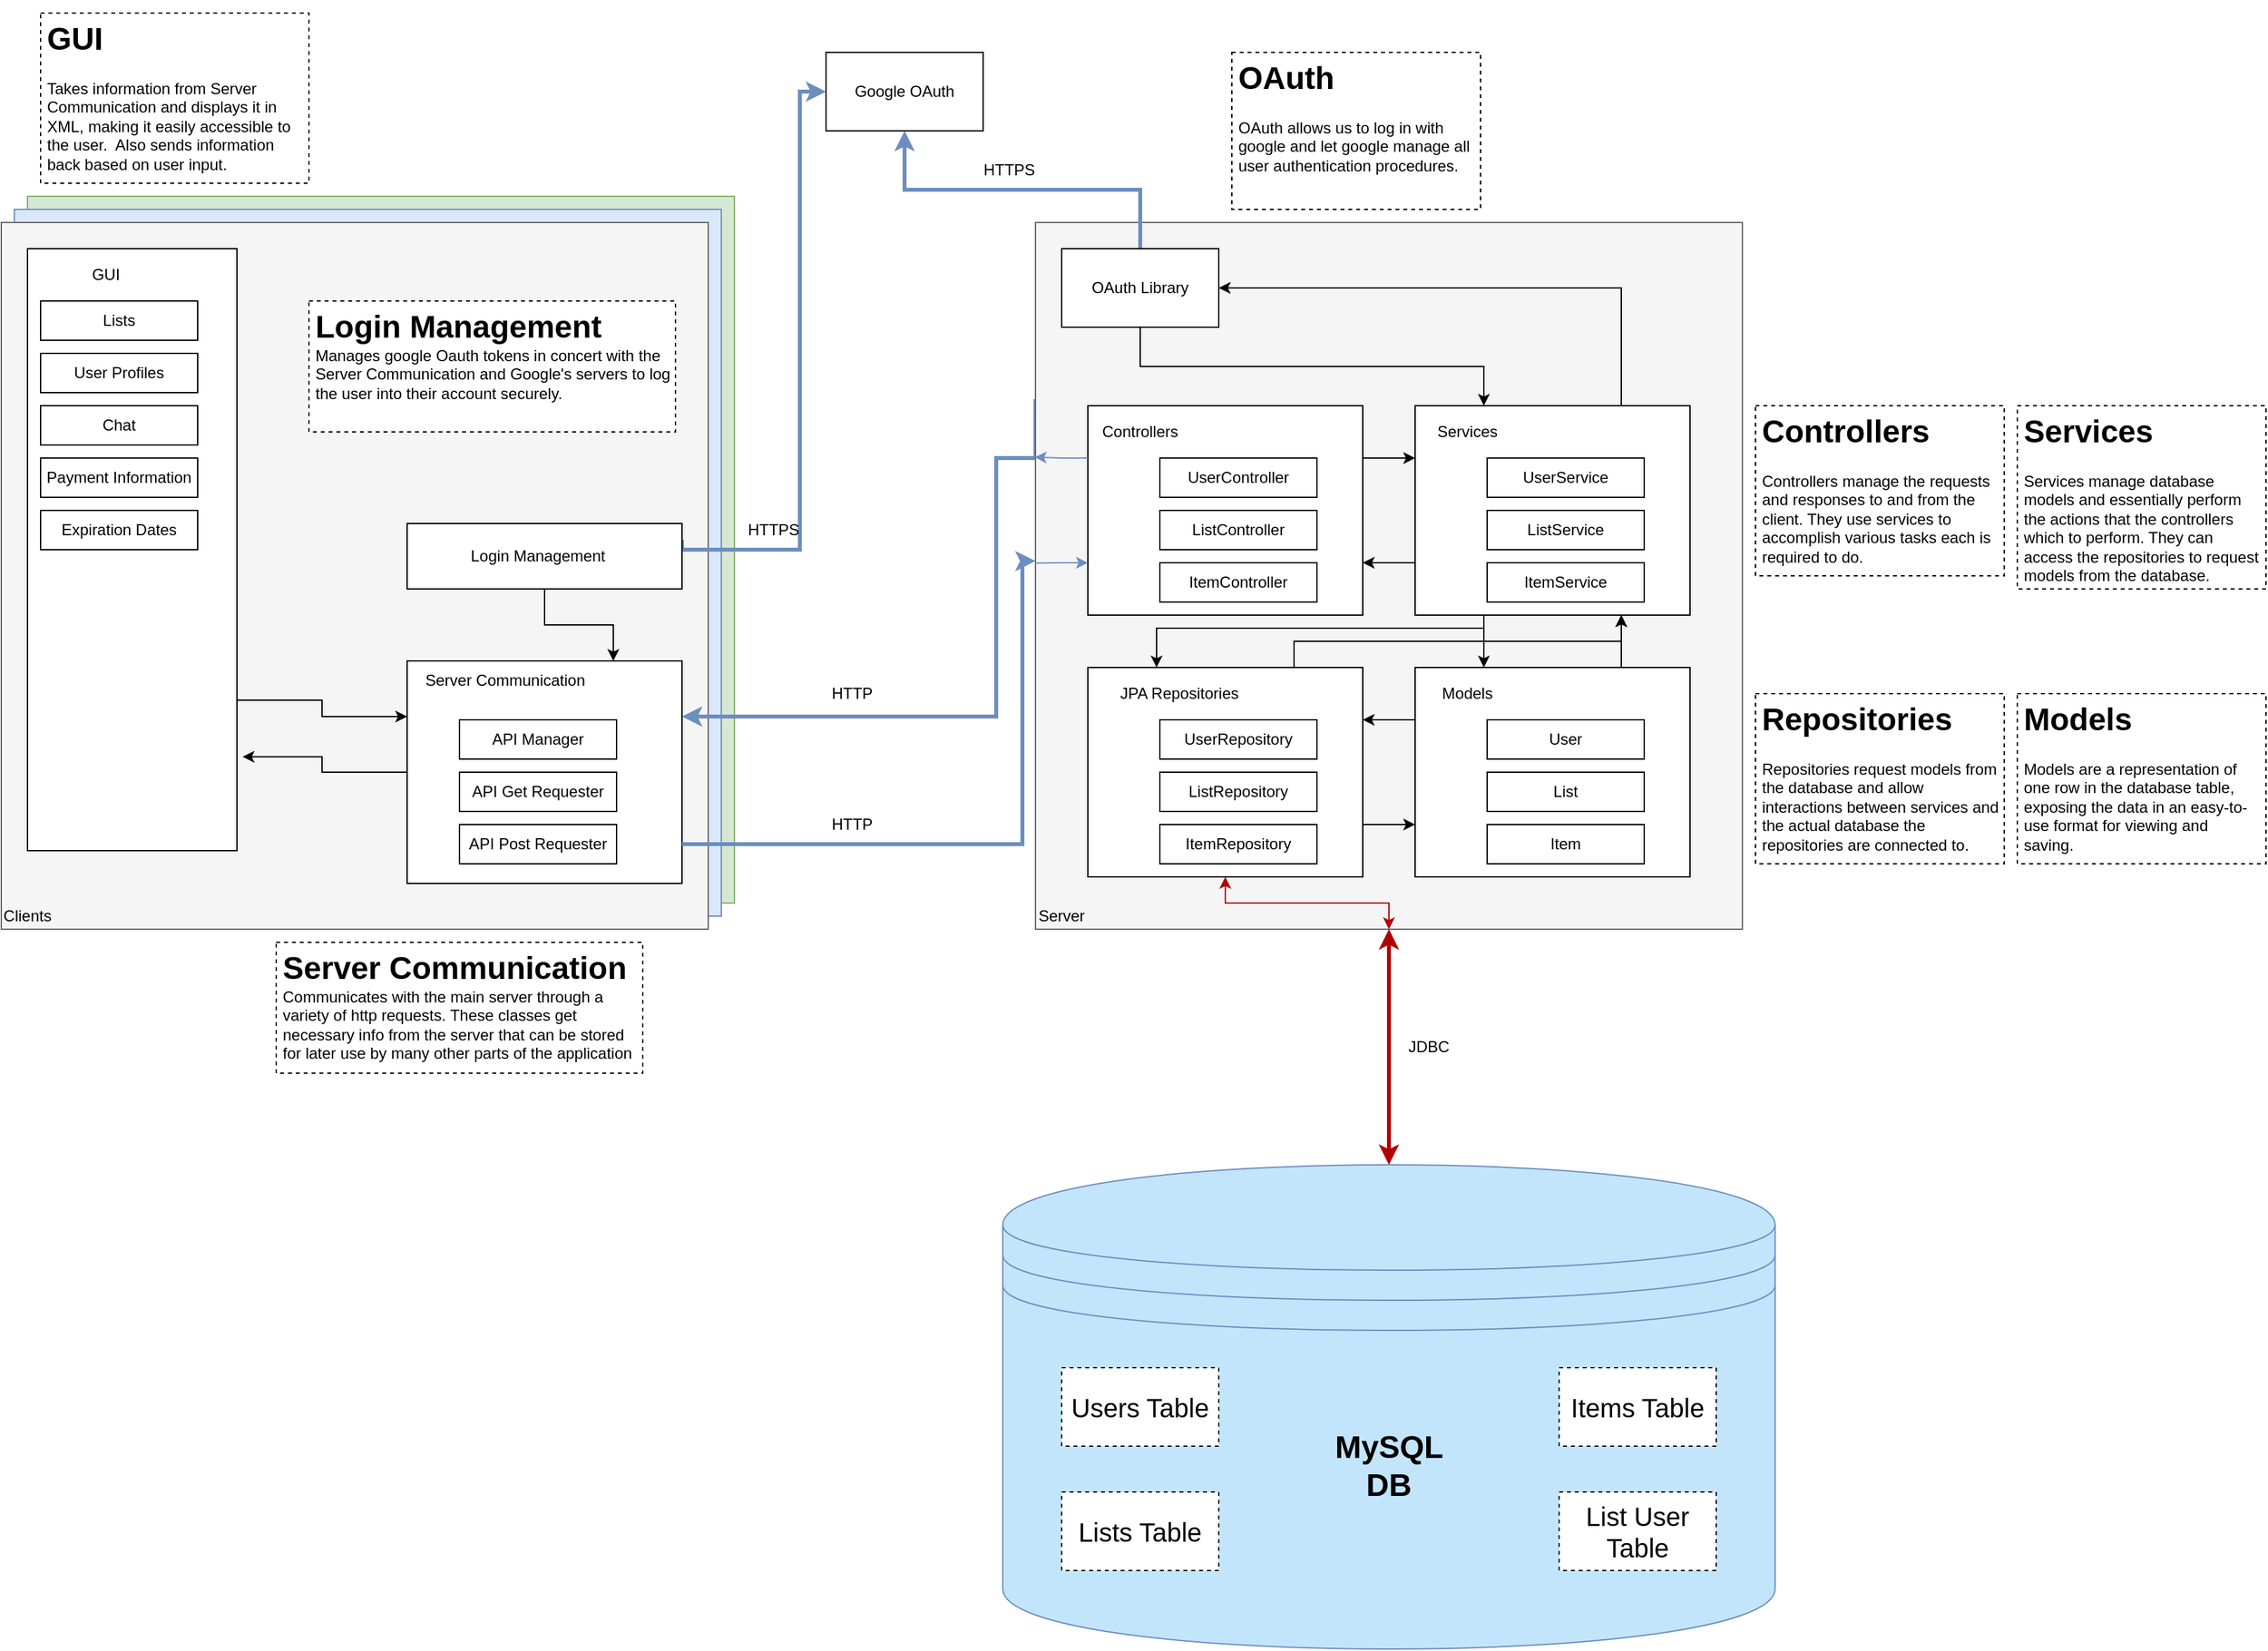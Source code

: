 <mxfile version="14.4.8" type="device"><diagram id="R2lEEEUBdFMjLlhIrx00" name="Page-1"><mxGraphModel dx="2418" dy="2480" grid="1" gridSize="10" guides="1" tooltips="1" connect="1" arrows="1" fold="1" page="1" pageScale="1" pageWidth="850" pageHeight="1100" math="0" shadow="0" extFonts="Permanent Marker^https://fonts.googleapis.com/css?family=Permanent+Marker"><root><mxCell id="0"/><mxCell id="1" parent="0"/><mxCell id="0Df_9zbUk-kJSzQtGAhK-3" value="" style="whiteSpace=wrap;html=1;aspect=fixed;fillColor=#d5e8d4;strokeColor=#82b366;" parent="1" vertex="1"><mxGeometry x="30" y="80" width="540" height="540" as="geometry"/></mxCell><mxCell id="0Df_9zbUk-kJSzQtGAhK-4" value="" style="whiteSpace=wrap;html=1;aspect=fixed;fillColor=#dae8fc;strokeColor=#6c8ebf;" parent="1" vertex="1"><mxGeometry x="20" y="90" width="540" height="540" as="geometry"/></mxCell><mxCell id="0Df_9zbUk-kJSzQtGAhK-5" value="" style="whiteSpace=wrap;html=1;aspect=fixed;fillColor=#f5f5f5;strokeColor=#666666;fontColor=#333333;" parent="1" vertex="1"><mxGeometry x="10" y="100" width="540" height="540" as="geometry"/></mxCell><mxCell id="9NUq7Qx8Qo0E1Wkb2GHR-17" style="edgeStyle=orthogonalEdgeStyle;rounded=0;orthogonalLoop=1;jettySize=auto;html=1;exitX=0;exitY=0.25;exitDx=0;exitDy=0;entryX=1;entryY=0.25;entryDx=0;entryDy=0;strokeColor=#6C8EBF;strokeWidth=3;" parent="1" source="0Df_9zbUk-kJSzQtGAhK-6" target="9NUq7Qx8Qo0E1Wkb2GHR-1" edge="1"><mxGeometry relative="1" as="geometry"><Array as="points"><mxPoint x="800" y="280"/><mxPoint x="770" y="280"/><mxPoint x="770" y="478"/></Array></mxGeometry></mxCell><mxCell id="0Df_9zbUk-kJSzQtGAhK-6" value="" style="whiteSpace=wrap;html=1;aspect=fixed;strokeColor=#666666;fillColor=#f5f5f5;fontColor=#333333;" parent="1" vertex="1"><mxGeometry x="800" y="100" width="540" height="540" as="geometry"/></mxCell><mxCell id="0Df_9zbUk-kJSzQtGAhK-9" style="edgeStyle=orthogonalEdgeStyle;rounded=0;orthogonalLoop=1;jettySize=auto;html=1;exitX=0.5;exitY=0;exitDx=0;exitDy=0;entryX=0.5;entryY=1;entryDx=0;entryDy=0;startArrow=classic;startFill=1;fillColor=#e51400;strokeColor=#B20000;strokeWidth=3;" parent="1" source="0Df_9zbUk-kJSzQtGAhK-7" target="0Df_9zbUk-kJSzQtGAhK-6" edge="1"><mxGeometry relative="1" as="geometry"/></mxCell><mxCell id="0Df_9zbUk-kJSzQtGAhK-7" value="" style="shape=datastore;whiteSpace=wrap;html=1;strokeColor=#6c8ebf;fillColor=#C2E5FC;" parent="1" vertex="1"><mxGeometry x="775" y="820" width="590" height="370" as="geometry"/></mxCell><mxCell id="0Df_9zbUk-kJSzQtGAhK-10" value="&lt;div&gt;JDBC&lt;/div&gt;" style="text;html=1;align=center;verticalAlign=middle;resizable=0;points=[];autosize=1;" parent="1" vertex="1"><mxGeometry x="1075" y="720" width="50" height="20" as="geometry"/></mxCell><mxCell id="0W-h3Y6Ww4gK5DLTiYQk-1" value="&lt;div&gt;Clients&lt;/div&gt;" style="text;html=1;strokeColor=none;fillColor=none;align=center;verticalAlign=middle;whiteSpace=wrap;rounded=0;" parent="1" vertex="1"><mxGeometry x="10" y="620" width="40" height="20" as="geometry"/></mxCell><mxCell id="0W-h3Y6Ww4gK5DLTiYQk-2" value="&lt;div&gt;Server&lt;/div&gt;" style="text;html=1;strokeColor=none;fillColor=none;align=center;verticalAlign=middle;whiteSpace=wrap;rounded=0;" parent="1" vertex="1"><mxGeometry x="800" y="620" width="40" height="20" as="geometry"/></mxCell><mxCell id="0W-h3Y6Ww4gK5DLTiYQk-3" value="MySQL DB" style="text;html=1;strokeColor=none;fillColor=none;align=center;verticalAlign=middle;whiteSpace=wrap;rounded=0;fontStyle=1;fontSize=24;" parent="1" vertex="1"><mxGeometry x="1030" y="1040" width="80" height="20" as="geometry"/></mxCell><mxCell id="0W-h3Y6Ww4gK5DLTiYQk-7" style="edgeStyle=orthogonalEdgeStyle;rounded=0;orthogonalLoop=1;jettySize=auto;html=1;exitX=0.5;exitY=0;exitDx=0;exitDy=0;entryX=0.5;entryY=1;entryDx=0;entryDy=0;strokeColor=#6C8EBF;strokeWidth=3;" parent="1" source="0W-h3Y6Ww4gK5DLTiYQk-4" target="0W-h3Y6Ww4gK5DLTiYQk-6" edge="1"><mxGeometry relative="1" as="geometry"/></mxCell><mxCell id="0W-h3Y6Ww4gK5DLTiYQk-46" style="edgeStyle=orthogonalEdgeStyle;rounded=0;orthogonalLoop=1;jettySize=auto;html=1;exitX=1;exitY=0.5;exitDx=0;exitDy=0;entryX=0.75;entryY=0;entryDx=0;entryDy=0;startArrow=classic;startFill=1;endArrow=none;endFill=0;" parent="1" source="0W-h3Y6Ww4gK5DLTiYQk-4" target="0W-h3Y6Ww4gK5DLTiYQk-8" edge="1"><mxGeometry relative="1" as="geometry"/></mxCell><mxCell id="0W-h3Y6Ww4gK5DLTiYQk-4" value="&lt;div&gt;OAuth Library&lt;/div&gt;" style="rounded=0;whiteSpace=wrap;html=1;" parent="1" vertex="1"><mxGeometry x="820" y="120" width="120" height="60" as="geometry"/></mxCell><mxCell id="0W-h3Y6Ww4gK5DLTiYQk-6" value="Google OAuth" style="rounded=0;whiteSpace=wrap;html=1;" parent="1" vertex="1"><mxGeometry x="640" y="-30" width="120" height="60" as="geometry"/></mxCell><mxCell id="0W-h3Y6Ww4gK5DLTiYQk-13" value="" style="group" parent="1" vertex="1" connectable="0"><mxGeometry x="1090" y="240" width="210" height="160" as="geometry"/></mxCell><mxCell id="0W-h3Y6Ww4gK5DLTiYQk-8" value="" style="rounded=0;whiteSpace=wrap;html=1;" parent="0W-h3Y6Ww4gK5DLTiYQk-13" vertex="1"><mxGeometry width="210" height="160" as="geometry"/></mxCell><mxCell id="0W-h3Y6Ww4gK5DLTiYQk-9" value="&lt;div&gt;Services&lt;/div&gt;" style="text;html=1;strokeColor=none;fillColor=none;align=center;verticalAlign=middle;whiteSpace=wrap;rounded=0;" parent="0W-h3Y6Ww4gK5DLTiYQk-13" vertex="1"><mxGeometry x="20" y="10" width="40" height="20" as="geometry"/></mxCell><mxCell id="0W-h3Y6Ww4gK5DLTiYQk-10" value="&lt;div&gt;UserService&lt;/div&gt;" style="rounded=0;whiteSpace=wrap;html=1;" parent="0W-h3Y6Ww4gK5DLTiYQk-13" vertex="1"><mxGeometry x="55" y="40" width="120" height="30" as="geometry"/></mxCell><mxCell id="0W-h3Y6Ww4gK5DLTiYQk-11" value="&lt;div&gt;ListService&lt;/div&gt;" style="rounded=0;whiteSpace=wrap;html=1;" parent="0W-h3Y6Ww4gK5DLTiYQk-13" vertex="1"><mxGeometry x="55" y="80" width="120" height="30" as="geometry"/></mxCell><mxCell id="0W-h3Y6Ww4gK5DLTiYQk-12" value="&lt;div&gt;ItemService&lt;/div&gt;" style="rounded=0;whiteSpace=wrap;html=1;" parent="0W-h3Y6Ww4gK5DLTiYQk-13" vertex="1"><mxGeometry x="55" y="120" width="120" height="30" as="geometry"/></mxCell><mxCell id="0W-h3Y6Ww4gK5DLTiYQk-14" value="" style="group" parent="1" vertex="1" connectable="0"><mxGeometry x="840" y="440" width="210" height="160" as="geometry"/></mxCell><mxCell id="0W-h3Y6Ww4gK5DLTiYQk-15" value="" style="rounded=0;whiteSpace=wrap;html=1;" parent="0W-h3Y6Ww4gK5DLTiYQk-14" vertex="1"><mxGeometry width="210" height="160" as="geometry"/></mxCell><mxCell id="0W-h3Y6Ww4gK5DLTiYQk-16" value="&lt;div&gt;JPA Repositories&lt;/div&gt;" style="text;html=1;strokeColor=none;fillColor=none;align=center;verticalAlign=middle;whiteSpace=wrap;rounded=0;" parent="0W-h3Y6Ww4gK5DLTiYQk-14" vertex="1"><mxGeometry x="20" y="10" width="100" height="20" as="geometry"/></mxCell><mxCell id="0W-h3Y6Ww4gK5DLTiYQk-17" value="UserRepository" style="rounded=0;whiteSpace=wrap;html=1;" parent="0W-h3Y6Ww4gK5DLTiYQk-14" vertex="1"><mxGeometry x="55" y="40" width="120" height="30" as="geometry"/></mxCell><mxCell id="0W-h3Y6Ww4gK5DLTiYQk-18" value="ListRepository" style="rounded=0;whiteSpace=wrap;html=1;" parent="0W-h3Y6Ww4gK5DLTiYQk-14" vertex="1"><mxGeometry x="55" y="80" width="120" height="30" as="geometry"/></mxCell><mxCell id="0W-h3Y6Ww4gK5DLTiYQk-19" value="ItemRepository" style="rounded=0;whiteSpace=wrap;html=1;" parent="0W-h3Y6Ww4gK5DLTiYQk-14" vertex="1"><mxGeometry x="55" y="120" width="120" height="30" as="geometry"/></mxCell><mxCell id="0W-h3Y6Ww4gK5DLTiYQk-21" style="edgeStyle=orthogonalEdgeStyle;rounded=0;orthogonalLoop=1;jettySize=auto;html=1;exitX=0.5;exitY=1;exitDx=0;exitDy=0;startArrow=classic;startFill=1;endArrow=classic;endFill=1;entryX=0.5;entryY=1;entryDx=0;entryDy=0;strokeColor=#B20000;" parent="1" source="0W-h3Y6Ww4gK5DLTiYQk-15" target="0Df_9zbUk-kJSzQtGAhK-6" edge="1"><mxGeometry relative="1" as="geometry"><Array as="points"><mxPoint x="945" y="620"/><mxPoint x="1070" y="620"/></Array></mxGeometry></mxCell><mxCell id="0W-h3Y6Ww4gK5DLTiYQk-22" value="" style="group" parent="1" vertex="1" connectable="0"><mxGeometry x="1090" y="440" width="210" height="160" as="geometry"/></mxCell><mxCell id="0W-h3Y6Ww4gK5DLTiYQk-23" value="" style="rounded=0;whiteSpace=wrap;html=1;" parent="0W-h3Y6Ww4gK5DLTiYQk-22" vertex="1"><mxGeometry width="210" height="160" as="geometry"/></mxCell><mxCell id="0W-h3Y6Ww4gK5DLTiYQk-24" value="Models" style="text;html=1;strokeColor=none;fillColor=none;align=center;verticalAlign=middle;whiteSpace=wrap;rounded=0;" parent="0W-h3Y6Ww4gK5DLTiYQk-22" vertex="1"><mxGeometry x="20" y="10" width="40" height="20" as="geometry"/></mxCell><mxCell id="0W-h3Y6Ww4gK5DLTiYQk-25" value="User" style="rounded=0;whiteSpace=wrap;html=1;" parent="0W-h3Y6Ww4gK5DLTiYQk-22" vertex="1"><mxGeometry x="55" y="40" width="120" height="30" as="geometry"/></mxCell><mxCell id="0W-h3Y6Ww4gK5DLTiYQk-26" value="List" style="rounded=0;whiteSpace=wrap;html=1;" parent="0W-h3Y6Ww4gK5DLTiYQk-22" vertex="1"><mxGeometry x="55" y="80" width="120" height="30" as="geometry"/></mxCell><mxCell id="0W-h3Y6Ww4gK5DLTiYQk-27" value="Item" style="rounded=0;whiteSpace=wrap;html=1;" parent="0W-h3Y6Ww4gK5DLTiYQk-22" vertex="1"><mxGeometry x="55" y="120" width="120" height="30" as="geometry"/></mxCell><mxCell id="9NUq7Qx8Qo0E1Wkb2GHR-24" style="edgeStyle=orthogonalEdgeStyle;rounded=0;orthogonalLoop=1;jettySize=auto;html=1;exitX=0;exitY=0.5;exitDx=0;exitDy=0;entryX=1.027;entryY=0.844;entryDx=0;entryDy=0;entryPerimeter=0;" parent="1" source="9NUq7Qx8Qo0E1Wkb2GHR-1" target="9NUq7Qx8Qo0E1Wkb2GHR-7" edge="1"><mxGeometry relative="1" as="geometry"/></mxCell><mxCell id="9NUq7Qx8Qo0E1Wkb2GHR-1" value="" style="rounded=0;whiteSpace=wrap;html=1;" parent="1" vertex="1"><mxGeometry x="320" y="435" width="210" height="170" as="geometry"/></mxCell><mxCell id="0W-h3Y6Ww4gK5DLTiYQk-28" value="" style="group;" parent="1" vertex="1" connectable="0"><mxGeometry x="840" y="240" width="460" height="360" as="geometry"/></mxCell><mxCell id="0W-h3Y6Ww4gK5DLTiYQk-29" value="" style="rounded=0;whiteSpace=wrap;html=1;" parent="0W-h3Y6Ww4gK5DLTiYQk-28" vertex="1"><mxGeometry width="210" height="160" as="geometry"/></mxCell><mxCell id="0W-h3Y6Ww4gK5DLTiYQk-30" value="&lt;div&gt;Controllers&lt;/div&gt;" style="text;html=1;strokeColor=none;fillColor=none;align=center;verticalAlign=middle;whiteSpace=wrap;rounded=0;" parent="0W-h3Y6Ww4gK5DLTiYQk-28" vertex="1"><mxGeometry x="20" y="10" width="40" height="20" as="geometry"/></mxCell><mxCell id="0W-h3Y6Ww4gK5DLTiYQk-31" value="UserController" style="rounded=0;whiteSpace=wrap;html=1;" parent="0W-h3Y6Ww4gK5DLTiYQk-28" vertex="1"><mxGeometry x="55" y="40" width="120" height="30" as="geometry"/></mxCell><mxCell id="0W-h3Y6Ww4gK5DLTiYQk-32" value="ListController" style="rounded=0;whiteSpace=wrap;html=1;" parent="0W-h3Y6Ww4gK5DLTiYQk-28" vertex="1"><mxGeometry x="55" y="80" width="120" height="30" as="geometry"/></mxCell><mxCell id="0W-h3Y6Ww4gK5DLTiYQk-33" value="ItemController" style="rounded=0;whiteSpace=wrap;html=1;" parent="0W-h3Y6Ww4gK5DLTiYQk-28" vertex="1"><mxGeometry x="55" y="120" width="120" height="30" as="geometry"/></mxCell><mxCell id="92SOgvxtBlRYloowO_je-2" value="" style="group;fillColor=#ffffff;" vertex="1" connectable="0" parent="0W-h3Y6Ww4gK5DLTiYQk-28"><mxGeometry y="200" width="210" height="160" as="geometry"/></mxCell><mxCell id="92SOgvxtBlRYloowO_je-3" value="" style="rounded=0;whiteSpace=wrap;html=1;" vertex="1" parent="92SOgvxtBlRYloowO_je-2"><mxGeometry width="210" height="160" as="geometry"/></mxCell><mxCell id="92SOgvxtBlRYloowO_je-4" value="&lt;div&gt;JPA Repositories&lt;/div&gt;" style="text;html=1;strokeColor=none;fillColor=none;align=center;verticalAlign=middle;whiteSpace=wrap;rounded=0;" vertex="1" parent="92SOgvxtBlRYloowO_je-2"><mxGeometry x="20" y="10" width="100" height="20" as="geometry"/></mxCell><mxCell id="92SOgvxtBlRYloowO_je-5" value="UserRepository" style="rounded=0;whiteSpace=wrap;html=1;" vertex="1" parent="92SOgvxtBlRYloowO_je-2"><mxGeometry x="55" y="40" width="120" height="30" as="geometry"/></mxCell><mxCell id="92SOgvxtBlRYloowO_je-6" value="ListRepository" style="rounded=0;whiteSpace=wrap;html=1;" vertex="1" parent="92SOgvxtBlRYloowO_je-2"><mxGeometry x="55" y="80" width="120" height="30" as="geometry"/></mxCell><mxCell id="92SOgvxtBlRYloowO_je-7" value="ItemRepository" style="rounded=0;whiteSpace=wrap;html=1;" vertex="1" parent="92SOgvxtBlRYloowO_je-2"><mxGeometry x="55" y="120" width="120" height="30" as="geometry"/></mxCell><mxCell id="92SOgvxtBlRYloowO_je-8" value="" style="group;fillColor=#ffffff;" vertex="1" connectable="0" parent="0W-h3Y6Ww4gK5DLTiYQk-28"><mxGeometry x="250" y="200" width="210" height="160" as="geometry"/></mxCell><mxCell id="92SOgvxtBlRYloowO_je-9" value="" style="rounded=0;whiteSpace=wrap;html=1;" vertex="1" parent="92SOgvxtBlRYloowO_je-8"><mxGeometry width="210" height="160" as="geometry"/></mxCell><mxCell id="92SOgvxtBlRYloowO_je-10" value="Models" style="text;html=1;strokeColor=none;fillColor=none;align=center;verticalAlign=middle;whiteSpace=wrap;rounded=0;" vertex="1" parent="92SOgvxtBlRYloowO_je-8"><mxGeometry x="20" y="10" width="40" height="20" as="geometry"/></mxCell><mxCell id="92SOgvxtBlRYloowO_je-11" value="User" style="rounded=0;whiteSpace=wrap;html=1;" vertex="1" parent="92SOgvxtBlRYloowO_je-8"><mxGeometry x="55" y="40" width="120" height="30" as="geometry"/></mxCell><mxCell id="92SOgvxtBlRYloowO_je-12" value="List" style="rounded=0;whiteSpace=wrap;html=1;" vertex="1" parent="92SOgvxtBlRYloowO_je-8"><mxGeometry x="55" y="80" width="120" height="30" as="geometry"/></mxCell><mxCell id="92SOgvxtBlRYloowO_je-13" value="Item" style="rounded=0;whiteSpace=wrap;html=1;" vertex="1" parent="92SOgvxtBlRYloowO_je-8"><mxGeometry x="55" y="120" width="120" height="30" as="geometry"/></mxCell><mxCell id="92SOgvxtBlRYloowO_je-14" value="" style="group;" vertex="1" connectable="0" parent="0W-h3Y6Ww4gK5DLTiYQk-28"><mxGeometry x="250" width="210" height="160" as="geometry"/></mxCell><mxCell id="92SOgvxtBlRYloowO_je-15" value="" style="rounded=0;whiteSpace=wrap;html=1;" vertex="1" parent="92SOgvxtBlRYloowO_je-14"><mxGeometry width="210" height="160" as="geometry"/></mxCell><mxCell id="92SOgvxtBlRYloowO_je-16" value="&lt;div&gt;Services&lt;/div&gt;" style="text;html=1;strokeColor=none;fillColor=none;align=center;verticalAlign=middle;whiteSpace=wrap;rounded=0;" vertex="1" parent="92SOgvxtBlRYloowO_je-14"><mxGeometry x="20" y="10" width="40" height="20" as="geometry"/></mxCell><mxCell id="92SOgvxtBlRYloowO_je-17" value="&lt;div&gt;UserService&lt;/div&gt;" style="rounded=0;whiteSpace=wrap;html=1;" vertex="1" parent="92SOgvxtBlRYloowO_je-14"><mxGeometry x="55" y="40" width="120" height="30" as="geometry"/></mxCell><mxCell id="92SOgvxtBlRYloowO_je-18" value="&lt;div&gt;ListService&lt;/div&gt;" style="rounded=0;whiteSpace=wrap;html=1;" vertex="1" parent="92SOgvxtBlRYloowO_je-14"><mxGeometry x="55" y="80" width="120" height="30" as="geometry"/></mxCell><mxCell id="92SOgvxtBlRYloowO_je-19" value="&lt;div&gt;ItemService&lt;/div&gt;" style="rounded=0;whiteSpace=wrap;html=1;" vertex="1" parent="92SOgvxtBlRYloowO_je-14"><mxGeometry x="55" y="120" width="120" height="30" as="geometry"/></mxCell><mxCell id="9NUq7Qx8Qo0E1Wkb2GHR-2" value="&lt;div&gt;Server Communication&lt;/div&gt;" style="text;html=1;strokeColor=none;fillColor=none;align=center;verticalAlign=middle;whiteSpace=wrap;rounded=0;" parent="1" vertex="1"><mxGeometry x="330" y="440" width="130" height="20" as="geometry"/></mxCell><mxCell id="0W-h3Y6Ww4gK5DLTiYQk-37" style="edgeStyle=orthogonalEdgeStyle;rounded=0;orthogonalLoop=1;jettySize=auto;html=1;exitX=1;exitY=0.25;exitDx=0;exitDy=0;entryX=0;entryY=0.25;entryDx=0;entryDy=0;startArrow=none;startFill=0;endArrow=classic;endFill=1;" parent="1" source="0W-h3Y6Ww4gK5DLTiYQk-29" target="0W-h3Y6Ww4gK5DLTiYQk-8" edge="1"><mxGeometry relative="1" as="geometry"/></mxCell><mxCell id="0W-h3Y6Ww4gK5DLTiYQk-38" style="edgeStyle=orthogonalEdgeStyle;rounded=0;orthogonalLoop=1;jettySize=auto;html=1;exitX=0;exitY=0.75;exitDx=0;exitDy=0;entryX=1;entryY=0.75;entryDx=0;entryDy=0;startArrow=none;startFill=0;endArrow=classic;endFill=1;" parent="1" source="0W-h3Y6Ww4gK5DLTiYQk-8" target="0W-h3Y6Ww4gK5DLTiYQk-29" edge="1"><mxGeometry relative="1" as="geometry"/></mxCell><mxCell id="0W-h3Y6Ww4gK5DLTiYQk-39" style="edgeStyle=orthogonalEdgeStyle;rounded=0;orthogonalLoop=1;jettySize=auto;html=1;exitX=0.25;exitY=1;exitDx=0;exitDy=0;entryX=0.25;entryY=0;entryDx=0;entryDy=0;startArrow=none;startFill=0;endArrow=classic;endFill=1;" parent="1" source="0W-h3Y6Ww4gK5DLTiYQk-8" target="0W-h3Y6Ww4gK5DLTiYQk-23" edge="1"><mxGeometry relative="1" as="geometry"/></mxCell><mxCell id="0W-h3Y6Ww4gK5DLTiYQk-40" style="edgeStyle=orthogonalEdgeStyle;rounded=0;orthogonalLoop=1;jettySize=auto;html=1;exitX=0.75;exitY=0;exitDx=0;exitDy=0;entryX=0.75;entryY=1;entryDx=0;entryDy=0;startArrow=none;startFill=0;endArrow=classic;endFill=1;" parent="1" source="0W-h3Y6Ww4gK5DLTiYQk-23" target="0W-h3Y6Ww4gK5DLTiYQk-8" edge="1"><mxGeometry relative="1" as="geometry"/></mxCell><mxCell id="0W-h3Y6Ww4gK5DLTiYQk-41" style="edgeStyle=orthogonalEdgeStyle;rounded=0;orthogonalLoop=1;jettySize=auto;html=1;exitX=0;exitY=0.25;exitDx=0;exitDy=0;entryX=1;entryY=0.25;entryDx=0;entryDy=0;startArrow=none;startFill=0;endArrow=classic;endFill=1;" parent="1" source="0W-h3Y6Ww4gK5DLTiYQk-23" target="0W-h3Y6Ww4gK5DLTiYQk-15" edge="1"><mxGeometry relative="1" as="geometry"/></mxCell><mxCell id="0W-h3Y6Ww4gK5DLTiYQk-42" style="edgeStyle=orthogonalEdgeStyle;rounded=0;orthogonalLoop=1;jettySize=auto;html=1;exitX=1;exitY=0.75;exitDx=0;exitDy=0;entryX=0;entryY=0.75;entryDx=0;entryDy=0;startArrow=none;startFill=0;endArrow=classic;endFill=1;" parent="1" source="0W-h3Y6Ww4gK5DLTiYQk-15" target="0W-h3Y6Ww4gK5DLTiYQk-23" edge="1"><mxGeometry relative="1" as="geometry"/></mxCell><mxCell id="0W-h3Y6Ww4gK5DLTiYQk-43" style="edgeStyle=orthogonalEdgeStyle;rounded=0;orthogonalLoop=1;jettySize=auto;html=1;exitX=0;exitY=0.25;exitDx=0;exitDy=0;entryX=-0.001;entryY=0.332;entryDx=0;entryDy=0;entryPerimeter=0;startArrow=none;startFill=0;endArrow=classic;endFill=1;strokeColor=#6C8EBF;" parent="1" source="0W-h3Y6Ww4gK5DLTiYQk-29" target="0Df_9zbUk-kJSzQtGAhK-6" edge="1"><mxGeometry relative="1" as="geometry"><Array as="points"><mxPoint x="820" y="280"/><mxPoint x="820" y="279"/></Array></mxGeometry></mxCell><mxCell id="9NUq7Qx8Qo0E1Wkb2GHR-4" value="API Get Requester" style="rounded=0;whiteSpace=wrap;html=1;" parent="1" vertex="1"><mxGeometry x="360" y="520" width="120" height="30" as="geometry"/></mxCell><mxCell id="0W-h3Y6Ww4gK5DLTiYQk-44" style="edgeStyle=orthogonalEdgeStyle;rounded=0;orthogonalLoop=1;jettySize=auto;html=1;exitX=0;exitY=0.75;exitDx=0;exitDy=0;entryX=0;entryY=0.482;entryDx=0;entryDy=0;entryPerimeter=0;startArrow=classic;startFill=1;endArrow=none;endFill=0;strokeColor=#6C8EBF;" parent="1" source="0W-h3Y6Ww4gK5DLTiYQk-29" target="0Df_9zbUk-kJSzQtGAhK-6" edge="1"><mxGeometry relative="1" as="geometry"><Array as="points"><mxPoint x="820" y="360"/><mxPoint x="820" y="360"/></Array></mxGeometry></mxCell><mxCell id="0W-h3Y6Ww4gK5DLTiYQk-45" style="edgeStyle=orthogonalEdgeStyle;rounded=0;orthogonalLoop=1;jettySize=auto;html=1;exitX=0.25;exitY=0;exitDx=0;exitDy=0;entryX=0.5;entryY=1;entryDx=0;entryDy=0;startArrow=classic;startFill=1;endArrow=none;endFill=0;" parent="1" source="0W-h3Y6Ww4gK5DLTiYQk-8" target="0W-h3Y6Ww4gK5DLTiYQk-4" edge="1"><mxGeometry relative="1" as="geometry"/></mxCell><mxCell id="0W-h3Y6Ww4gK5DLTiYQk-47" value="HTTPS" style="text;html=1;strokeColor=none;fillColor=none;align=center;verticalAlign=middle;whiteSpace=wrap;rounded=0;" parent="1" vertex="1"><mxGeometry x="760" y="50" width="40" height="20" as="geometry"/></mxCell><mxCell id="0W-h3Y6Ww4gK5DLTiYQk-49" value="&lt;h1&gt;OAuth&lt;/h1&gt;OAuth allows us to log in with google and let google manage all user authentication procedures." style="text;html=1;spacing=5;spacingTop=-20;whiteSpace=wrap;overflow=hidden;rounded=0;strokeColor=#000000;fillColor=#ffffff;dashed=1;" parent="1" vertex="1"><mxGeometry x="950" y="-30" width="190" height="120" as="geometry"/></mxCell><mxCell id="9NUq7Qx8Qo0E1Wkb2GHR-5" value="API Manager" style="rounded=0;whiteSpace=wrap;html=1;" parent="1" vertex="1"><mxGeometry x="360" y="480" width="120" height="30" as="geometry"/></mxCell><mxCell id="9NUq7Qx8Qo0E1Wkb2GHR-15" style="edgeStyle=orthogonalEdgeStyle;rounded=0;orthogonalLoop=1;jettySize=auto;html=1;entryX=0;entryY=0.479;entryDx=0;entryDy=0;entryPerimeter=0;strokeWidth=3;strokeColor=#6C8EBF;" parent="1" target="0Df_9zbUk-kJSzQtGAhK-6" edge="1"><mxGeometry relative="1" as="geometry"><mxPoint x="530" y="575" as="sourcePoint"/><Array as="points"><mxPoint x="790" y="575"/><mxPoint x="790" y="359"/></Array></mxGeometry></mxCell><mxCell id="9NUq7Qx8Qo0E1Wkb2GHR-6" value="API Post Requester" style="rounded=0;whiteSpace=wrap;html=1;" parent="1" vertex="1"><mxGeometry x="360" y="560" width="120" height="30" as="geometry"/></mxCell><mxCell id="0W-h3Y6Ww4gK5DLTiYQk-50" value="&lt;h1&gt;Controllers&lt;/h1&gt;Controllers manage the requests and responses to and from the client. They use services to accomplish various tasks each is required to do." style="text;html=1;spacing=5;spacingTop=-20;whiteSpace=wrap;overflow=hidden;rounded=0;strokeColor=#000000;fillColor=#ffffff;dashed=1;" parent="1" vertex="1"><mxGeometry x="1350" y="240" width="190" height="130" as="geometry"/></mxCell><mxCell id="9NUq7Qx8Qo0E1Wkb2GHR-23" style="edgeStyle=orthogonalEdgeStyle;rounded=0;orthogonalLoop=1;jettySize=auto;html=1;exitX=1;exitY=0.75;exitDx=0;exitDy=0;entryX=0;entryY=0.25;entryDx=0;entryDy=0;" parent="1" source="9NUq7Qx8Qo0E1Wkb2GHR-7" target="9NUq7Qx8Qo0E1Wkb2GHR-1" edge="1"><mxGeometry relative="1" as="geometry"/></mxCell><mxCell id="9NUq7Qx8Qo0E1Wkb2GHR-7" value="" style="rounded=0;whiteSpace=wrap;html=1;" parent="1" vertex="1"><mxGeometry x="30" y="120" width="160" height="460" as="geometry"/></mxCell><mxCell id="9NUq7Qx8Qo0E1Wkb2GHR-8" value="&lt;div&gt;GUI&lt;/div&gt;" style="text;html=1;strokeColor=none;fillColor=none;align=center;verticalAlign=middle;whiteSpace=wrap;rounded=0;" parent="1" vertex="1"><mxGeometry x="40" y="130" width="100" height="20" as="geometry"/></mxCell><mxCell id="9NUq7Qx8Qo0E1Wkb2GHR-9" value="Lists" style="rounded=0;whiteSpace=wrap;html=1;" parent="1" vertex="1"><mxGeometry x="40" y="160" width="120" height="30" as="geometry"/></mxCell><mxCell id="9NUq7Qx8Qo0E1Wkb2GHR-10" value="User Profiles" style="rounded=0;whiteSpace=wrap;html=1;" parent="1" vertex="1"><mxGeometry x="40" y="200" width="120" height="30" as="geometry"/></mxCell><mxCell id="0W-h3Y6Ww4gK5DLTiYQk-51" value="&lt;h1&gt;Services&lt;/h1&gt;Services manage database models and essentially perform the actions that the controllers which to perform. They can access the repositories to request models from the database." style="text;html=1;spacing=5;spacingTop=-20;whiteSpace=wrap;overflow=hidden;rounded=0;strokeColor=#000000;fillColor=#ffffff;dashed=1;" parent="1" vertex="1"><mxGeometry x="1550" y="240" width="190" height="140" as="geometry"/></mxCell><mxCell id="0W-h3Y6Ww4gK5DLTiYQk-52" value="&lt;h1&gt;Repositories&lt;br&gt;&lt;/h1&gt;&lt;div&gt;Repositories request models from the database and allow interactions between services and the actual database the repositories are connected to.&lt;br&gt;&lt;/div&gt;" style="text;html=1;spacing=5;spacingTop=-20;whiteSpace=wrap;overflow=hidden;rounded=0;strokeColor=#000000;fillColor=#ffffff;dashed=1;" parent="1" vertex="1"><mxGeometry x="1350" y="460" width="190" height="130" as="geometry"/></mxCell><mxCell id="9NUq7Qx8Qo0E1Wkb2GHR-11" value="Chat" style="rounded=0;whiteSpace=wrap;html=1;" parent="1" vertex="1"><mxGeometry x="40" y="240" width="120" height="30" as="geometry"/></mxCell><mxCell id="0W-h3Y6Ww4gK5DLTiYQk-53" style="edgeStyle=orthogonalEdgeStyle;rounded=0;orthogonalLoop=1;jettySize=auto;html=1;exitX=0.25;exitY=0;exitDx=0;exitDy=0;entryX=0.25;entryY=1;entryDx=0;entryDy=0;startArrow=classic;startFill=1;endArrow=none;endFill=0;" parent="1" source="0W-h3Y6Ww4gK5DLTiYQk-15" target="0W-h3Y6Ww4gK5DLTiYQk-8" edge="1"><mxGeometry relative="1" as="geometry"><Array as="points"><mxPoint x="892" y="410"/><mxPoint x="1142" y="410"/></Array></mxGeometry></mxCell><mxCell id="0W-h3Y6Ww4gK5DLTiYQk-54" style="edgeStyle=orthogonalEdgeStyle;rounded=0;orthogonalLoop=1;jettySize=auto;html=1;exitX=0.75;exitY=1;exitDx=0;exitDy=0;entryX=0.75;entryY=0;entryDx=0;entryDy=0;startArrow=classic;startFill=1;endArrow=none;endFill=0;" parent="1" source="0W-h3Y6Ww4gK5DLTiYQk-8" target="0W-h3Y6Ww4gK5DLTiYQk-15" edge="1"><mxGeometry relative="1" as="geometry"><Array as="points"><mxPoint x="1248" y="420"/><mxPoint x="998" y="420"/></Array></mxGeometry></mxCell><mxCell id="0W-h3Y6Ww4gK5DLTiYQk-55" value="&lt;h1&gt;Models&lt;br&gt;&lt;/h1&gt;&lt;div&gt;Models are a representation of one row in the database table, exposing the data in an easy-to-use format for viewing and saving.&lt;br&gt;&lt;/div&gt;" style="text;html=1;spacing=5;spacingTop=-20;whiteSpace=wrap;overflow=hidden;rounded=0;strokeColor=#000000;fillColor=#ffffff;dashed=1;" parent="1" vertex="1"><mxGeometry x="1550" y="460" width="190" height="130" as="geometry"/></mxCell><mxCell id="9NUq7Qx8Qo0E1Wkb2GHR-18" style="edgeStyle=orthogonalEdgeStyle;rounded=0;orthogonalLoop=1;jettySize=auto;html=1;exitX=0.5;exitY=1;exitDx=0;exitDy=0;entryX=0.75;entryY=0;entryDx=0;entryDy=0;" parent="1" source="9NUq7Qx8Qo0E1Wkb2GHR-12" target="9NUq7Qx8Qo0E1Wkb2GHR-1" edge="1"><mxGeometry relative="1" as="geometry"/></mxCell><mxCell id="9NUq7Qx8Qo0E1Wkb2GHR-19" style="edgeStyle=orthogonalEdgeStyle;rounded=0;orthogonalLoop=1;jettySize=auto;html=1;exitX=1;exitY=0.25;exitDx=0;exitDy=0;strokeColor=#6C8EBF;strokeWidth=3;" parent="1" source="9NUq7Qx8Qo0E1Wkb2GHR-12" edge="1"><mxGeometry relative="1" as="geometry"><Array as="points"><mxPoint x="530" y="350"/><mxPoint x="620" y="350"/><mxPoint x="620"/><mxPoint x="640"/></Array><mxPoint x="640" as="targetPoint"/></mxGeometry></mxCell><mxCell id="9NUq7Qx8Qo0E1Wkb2GHR-12" value="" style="rounded=0;whiteSpace=wrap;html=1;" parent="1" vertex="1"><mxGeometry x="320" y="330" width="210" height="50" as="geometry"/></mxCell><mxCell id="9NUq7Qx8Qo0E1Wkb2GHR-13" value="&lt;div&gt;Login Management&lt;/div&gt;" style="text;html=1;strokeColor=none;fillColor=none;align=center;verticalAlign=middle;whiteSpace=wrap;rounded=0;" parent="1" vertex="1"><mxGeometry x="360" y="345" width="120" height="20" as="geometry"/></mxCell><mxCell id="0W-h3Y6Ww4gK5DLTiYQk-56" value="&lt;font style=&quot;font-size: 20px&quot;&gt;Users Table&lt;/font&gt;" style="rounded=0;whiteSpace=wrap;html=1;dashed=1;strokeColor=#000000;fillColor=#ffffff;" parent="1" vertex="1"><mxGeometry x="820" y="975" width="120" height="60" as="geometry"/></mxCell><mxCell id="0W-h3Y6Ww4gK5DLTiYQk-57" value="&lt;font style=&quot;font-size: 20px&quot;&gt;Lists Table&lt;/font&gt;" style="rounded=0;whiteSpace=wrap;html=1;dashed=1;strokeColor=#000000;fillColor=#ffffff;" parent="1" vertex="1"><mxGeometry x="820" y="1070" width="120" height="60" as="geometry"/></mxCell><mxCell id="0W-h3Y6Ww4gK5DLTiYQk-58" value="&lt;font style=&quot;font-size: 20px&quot;&gt;Items Table&lt;/font&gt;" style="rounded=0;whiteSpace=wrap;html=1;dashed=1;strokeColor=#000000;fillColor=#ffffff;" parent="1" vertex="1"><mxGeometry x="1200" y="975" width="120" height="60" as="geometry"/></mxCell><mxCell id="0W-h3Y6Ww4gK5DLTiYQk-59" value="&lt;font style=&quot;font-size: 20px&quot;&gt;List User Table&lt;/font&gt;" style="rounded=0;whiteSpace=wrap;html=1;dashed=1;strokeColor=#000000;fillColor=#ffffff;" parent="1" vertex="1"><mxGeometry x="1200" y="1070" width="120" height="60" as="geometry"/></mxCell><mxCell id="9NUq7Qx8Qo0E1Wkb2GHR-20" value="HTTPS" style="text;html=1;strokeColor=none;fillColor=none;align=center;verticalAlign=middle;whiteSpace=wrap;rounded=0;" parent="1" vertex="1"><mxGeometry x="580" y="325" width="40" height="20" as="geometry"/></mxCell><mxCell id="9NUq7Qx8Qo0E1Wkb2GHR-21" value="HTTP" style="text;html=1;strokeColor=none;fillColor=none;align=center;verticalAlign=middle;whiteSpace=wrap;rounded=0;" parent="1" vertex="1"><mxGeometry x="640" y="550" width="40" height="20" as="geometry"/></mxCell><mxCell id="9NUq7Qx8Qo0E1Wkb2GHR-22" value="HTTP" style="text;html=1;strokeColor=none;fillColor=none;align=center;verticalAlign=middle;whiteSpace=wrap;rounded=0;" parent="1" vertex="1"><mxGeometry x="640" y="450" width="40" height="20" as="geometry"/></mxCell><mxCell id="9NUq7Qx8Qo0E1Wkb2GHR-25" value="&lt;h1&gt;&lt;/h1&gt;&lt;span style=&quot;font-size: 24px&quot;&gt;&lt;b&gt;Server Communication&lt;br&gt;&lt;/b&gt;&lt;/span&gt;Communicates with the main server through a variety of http requests. These classes get necessary info from the server that can be stored for later use by many other parts of the application" style="text;html=1;spacing=5;spacingTop=-20;whiteSpace=wrap;overflow=hidden;rounded=0;strokeColor=#000000;fillColor=#ffffff;dashed=1;" parent="1" vertex="1"><mxGeometry x="220" y="650" width="280" height="100" as="geometry"/></mxCell><mxCell id="9NUq7Qx8Qo0E1Wkb2GHR-26" value="&lt;h1&gt;&lt;/h1&gt;&lt;b style=&quot;font-size: 24px&quot;&gt;Login Management&lt;/b&gt;&lt;span style=&quot;font-size: 24px&quot;&gt;&lt;b&gt;&lt;br&gt;&lt;/b&gt;&lt;/span&gt;Manages google Oauth tokens in concert with the Server Communication and Google's servers to log the user into their account securely." style="text;html=1;spacing=5;spacingTop=-20;whiteSpace=wrap;overflow=hidden;rounded=0;strokeColor=#000000;fillColor=#ffffff;dashed=1;" parent="1" vertex="1"><mxGeometry x="245" y="160" width="280" height="100" as="geometry"/></mxCell><mxCell id="czkKc_SW5S5dIVHWR1aD-2" value="&lt;h1&gt;GUI&lt;/h1&gt;&lt;p&gt;Takes information from Server Communication and displays it in XML, making it easily accessible to the user.&amp;nbsp; Also sends information back based on user input.&lt;/p&gt;" style="text;html=1;spacing=5;spacingTop=-20;whiteSpace=wrap;overflow=hidden;rounded=0;fillColor=#ffffff;strokeColor=#000000;dashed=1;" parent="1" vertex="1"><mxGeometry x="40" y="-60" width="205" height="130" as="geometry"/></mxCell><mxCell id="czkKc_SW5S5dIVHWR1aD-3" value="Payment Information" style="rounded=0;whiteSpace=wrap;html=1;" parent="1" vertex="1"><mxGeometry x="40" y="280" width="120" height="30" as="geometry"/></mxCell><mxCell id="czkKc_SW5S5dIVHWR1aD-4" value="Expiration Dates" style="rounded=0;whiteSpace=wrap;html=1;" parent="1" vertex="1"><mxGeometry x="40" y="320" width="120" height="30" as="geometry"/></mxCell></root></mxGraphModel></diagram></mxfile>
